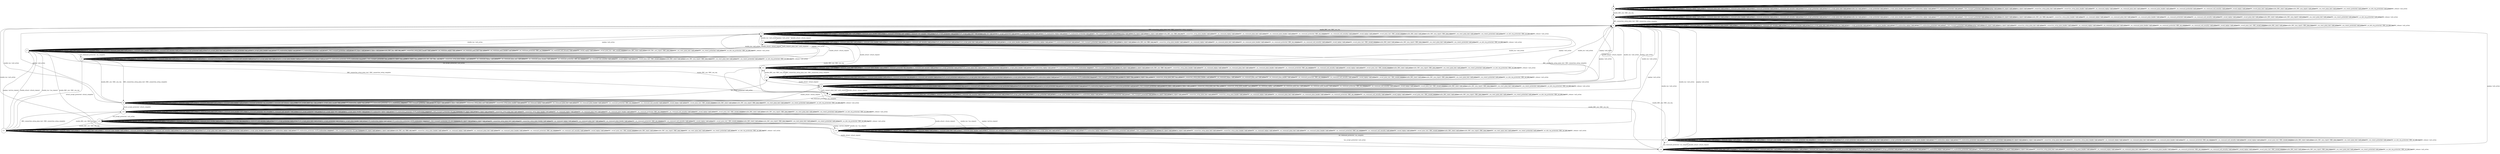 digraph g {
__start0 [label="" shape="none"];

	s0 [shape="circle" label="s0"];
	s1 [shape="circle" label="s1"];
	s2 [shape="circle" label="s2"];
	s3 [shape="circle" label="s3"];
	s4 [shape="circle" label="s4"];
	s5 [shape="circle" label="s5"];
	s6 [shape="circle" label="s6"];
	s7 [shape="circle" label="s7"];
	s8 [shape="circle" label="s8"];
	s9 [shape="circle" label="s9"];
	s10 [shape="circle" label="s10"];
	s11 [shape="circle" label="s11"];
	s12 [shape="circle" label="s12"];
	s13 [shape="circle" label="s13"];
	s14 [shape="circle" label="s14"];
	s15 [shape="circle" label="s15"];
	s16 [shape="circle" label="s16"];
	s17 [shape="circle" label="s17"];
	s0 -> s0 [label="enable_attach / null_action"];
	s0 -> s0 [label="identity_request_plain_text / null_action"];
	s0 -> s0 [label="auth_request_plain_text / null_action"];
	s0 -> s0 [label="sm_command_replay / null_action"];
	s0 -> s0 [label="sm_command_plain_text / null_action"];
	s0 -> s0 [label="sm_command_plain_header / null_action"];
	s0 -> s0 [label="sm_command_protected / null_action"];
	s0 -> s0 [label="sm_command_null_security / null_action"];
	s0 -> s0 [label="attach_accept_protected / null_action"];
	s0 -> s0 [label="attach_accept_plain_text / null_action"];
	s0 -> s0 [label="enable_tau / null_action"];
	s0 -> s0 [label="tau_accept_protected / null_action"];
	s0 -> s0 [label="tau_accept_plain_header / null_action"];
	s0 -> s0 [label="GUTI_reallocation_replay / null_action"];
	s0 -> s0 [label="GUTI_reallocation_protected / null_action"];
	s0 -> s0 [label="DL_NAS_transport_protected / null_action"];
	s0 -> s0 [label="paging / null_action"];
	s0 -> s0 [label="auth_reject / null_action"];
	s0 -> s0 [label="tau_reject / null_action"];
	s0 -> s1 [label="enable_RRC_con / RRC_con_req"];
	s0 -> s0 [label="RRC_connection_setup_plain_text / null_action"];
	s0 -> s0 [label="RRC_connection_setup_plain_header / null_action"];
	s0 -> s0 [label="RRC_sm_command_replay / null_action"];
	s0 -> s0 [label="RRC_sm_command_plain_text / null_action"];
	s0 -> s0 [label="RRC_sm_command_plain_header / null_action"];
	s0 -> s0 [label="RRC_sm_command_protected / null_action"];
	s0 -> s0 [label="RRC_sm_command_null_security / null_action"];
	s0 -> s0 [label="RRC_reconf_replay / null_action"];
	s0 -> s0 [label="RRC_reconf_plain_text / null_action"];
	s0 -> s0 [label="enable_RRC_reest / null_action"];
	s0 -> s0 [label="enable_RRC_mea_report / null_action"];
	s0 -> s0 [label="RRC_con_reest_plain_text / null_action"];
	s0 -> s0 [label="RRC_con_reeest_protected / null_action"];
	s0 -> s0 [label="RRC_ue_info_req_protected / null_action"];
	s0 -> s0 [label="RRC_release / null_action"];
	s1 -> s1 [label="enable_attach / null_action"];
	s1 -> s1 [label="identity_request_plain_text / null_action"];
	s1 -> s1 [label="auth_request_plain_text / null_action"];
	s1 -> s1 [label="sm_command_replay / null_action"];
	s1 -> s1 [label="sm_command_plain_text / null_action"];
	s1 -> s1 [label="sm_command_plain_header / null_action"];
	s1 -> s1 [label="sm_command_protected / null_action"];
	s1 -> s1 [label="sm_command_null_security / null_action"];
	s1 -> s1 [label="attach_accept_protected / null_action"];
	s1 -> s1 [label="attach_accept_plain_text / null_action"];
	s1 -> s1 [label="enable_tau / null_action"];
	s1 -> s1 [label="tau_accept_protected / null_action"];
	s1 -> s1 [label="tau_accept_plain_header / null_action"];
	s1 -> s1 [label="GUTI_reallocation_replay / null_action"];
	s1 -> s1 [label="GUTI_reallocation_protected / null_action"];
	s1 -> s1 [label="DL_NAS_transport_protected / null_action"];
	s1 -> s1 [label="paging / null_action"];
	s1 -> s1 [label="auth_reject / null_action"];
	s1 -> s1 [label="tau_reject / null_action"];
	s1 -> s1 [label="enable_RRC_con / RRC_con_req"];
	s1 -> s2 [label="RRC_connection_setup_plain_text / RRC_connection_setup_complete"];
	s1 -> s1 [label="RRC_connection_setup_plain_header / null_action"];
	s1 -> s1 [label="RRC_sm_command_replay / null_action"];
	s1 -> s1 [label="RRC_sm_command_plain_text / null_action"];
	s1 -> s1 [label="RRC_sm_command_plain_header / null_action"];
	s1 -> s1 [label="RRC_sm_command_protected / null_action"];
	s1 -> s1 [label="RRC_sm_command_null_security / null_action"];
	s1 -> s1 [label="RRC_reconf_replay / null_action"];
	s1 -> s1 [label="RRC_reconf_plain_text / null_action"];
	s1 -> s1 [label="enable_RRC_reest / null_action"];
	s1 -> s1 [label="enable_RRC_mea_report / null_action"];
	s1 -> s1 [label="RRC_con_reest_plain_text / null_action"];
	s1 -> s1 [label="RRC_con_reeest_protected / null_action"];
	s1 -> s1 [label="RRC_ue_info_req_protected / null_action"];
	s1 -> s1 [label="RRC_release / null_action"];
	s2 -> s4 [label="enable_attach / attach_request"];
	s2 -> s2 [label="identity_request_plain_text / null_action"];
	s2 -> s2 [label="auth_request_plain_text / null_action"];
	s2 -> s2 [label="sm_command_replay / null_action"];
	s2 -> s2 [label="sm_command_plain_text / null_action"];
	s2 -> s2 [label="sm_command_plain_header / null_action"];
	s2 -> s2 [label="sm_command_protected / null_action"];
	s2 -> s2 [label="sm_command_null_security / null_action"];
	s2 -> s2 [label="attach_accept_protected / null_action"];
	s2 -> s2 [label="attach_accept_plain_text / null_action"];
	s2 -> s2 [label="enable_tau / null_action"];
	s2 -> s2 [label="tau_accept_protected / null_action"];
	s2 -> s2 [label="tau_accept_plain_header / null_action"];
	s2 -> s2 [label="GUTI_reallocation_replay / null_action"];
	s2 -> s2 [label="GUTI_reallocation_protected / null_action"];
	s2 -> s2 [label="DL_NAS_transport_protected / null_action"];
	s2 -> s2 [label="paging / null_action"];
	s2 -> s2 [label="auth_reject / null_action"];
	s2 -> s2 [label="tau_reject / null_action"];
	s2 -> s3 [label="enable_RRC_con / RRC_con_req"];
	s2 -> s2 [label="RRC_connection_setup_plain_text / null_action"];
	s2 -> s2 [label="RRC_connection_setup_plain_header / null_action"];
	s2 -> s2 [label="RRC_sm_command_replay / null_action"];
	s2 -> s2 [label="RRC_sm_command_plain_text / null_action"];
	s2 -> s2 [label="RRC_sm_command_plain_header / null_action"];
	s2 -> s2 [label="RRC_sm_command_protected / RRC_sm_complete"];
	s2 -> s2 [label="RRC_sm_command_null_security / null_action"];
	s2 -> s2 [label="RRC_reconf_replay / null_action"];
	s2 -> s2 [label="RRC_reconf_plain_text / RRC_reconf_complete"];
	s2 -> s2 [label="enable_RRC_reest / null_action"];
	s2 -> s2 [label="enable_RRC_mea_report / RRC_mea_report"];
	s2 -> s2 [label="RRC_con_reest_plain_text / null_action"];
	s2 -> s2 [label="RRC_con_reeest_protected / null_action"];
	s2 -> s2 [label="RRC_ue_info_req_protected / RRC_ue_info_req"];
	s2 -> s2 [label="RRC_release / null_action"];
	s3 -> s5 [label="enable_attach / attach_request"];
	s3 -> s3 [label="identity_request_plain_text / null_action"];
	s3 -> s3 [label="auth_request_plain_text / null_action"];
	s3 -> s3 [label="sm_command_replay / null_action"];
	s3 -> s3 [label="sm_command_plain_text / null_action"];
	s3 -> s3 [label="sm_command_plain_header / null_action"];
	s3 -> s3 [label="sm_command_protected / null_action"];
	s3 -> s3 [label="sm_command_null_security / null_action"];
	s3 -> s3 [label="attach_accept_protected / null_action"];
	s3 -> s3 [label="attach_accept_plain_text / null_action"];
	s3 -> s3 [label="enable_tau / null_action"];
	s3 -> s3 [label="tau_accept_protected / null_action"];
	s3 -> s3 [label="tau_accept_plain_header / null_action"];
	s3 -> s3 [label="GUTI_reallocation_replay / null_action"];
	s3 -> s3 [label="GUTI_reallocation_protected / null_action"];
	s3 -> s3 [label="DL_NAS_transport_protected / null_action"];
	s3 -> s3 [label="paging / null_action"];
	s3 -> s3 [label="auth_reject / null_action"];
	s3 -> s3 [label="tau_reject / null_action"];
	s3 -> s3 [label="enable_RRC_con / RRC_con_req"];
	s3 -> s2 [label="RRC_connection_setup_plain_text / RRC_connection_setup_complete"];
	s3 -> s3 [label="RRC_connection_setup_plain_header / null_action"];
	s3 -> s3 [label="RRC_sm_command_replay / null_action"];
	s3 -> s3 [label="RRC_sm_command_plain_text / null_action"];
	s3 -> s3 [label="RRC_sm_command_plain_header / null_action"];
	s3 -> s3 [label="RRC_sm_command_protected / RRC_sm_complete"];
	s3 -> s3 [label="RRC_sm_command_null_security / null_action"];
	s3 -> s3 [label="RRC_reconf_replay / null_action"];
	s3 -> s3 [label="RRC_reconf_plain_text / RRC_reconf_complete"];
	s3 -> s3 [label="enable_RRC_reest / null_action"];
	s3 -> s3 [label="enable_RRC_mea_report / RRC_mea_report"];
	s3 -> s3 [label="RRC_con_reest_plain_text / null_action"];
	s3 -> s3 [label="RRC_con_reeest_protected / null_action"];
	s3 -> s3 [label="RRC_ue_info_req_protected / RRC_ue_info_req"];
	s3 -> s3 [label="RRC_release / null_action"];
	s4 -> s4 [label="enable_attach / attach_request"];
	s4 -> s4 [label="identity_request_plain_text / identity_response"];
	s4 -> s6 [label="auth_request_plain_text / auth_response"];
	s4 -> s4 [label="sm_command_replay / null_action"];
	s4 -> s4 [label="sm_command_plain_text / null_action"];
	s4 -> s4 [label="sm_command_plain_header / null_action"];
	s4 -> s4 [label="sm_command_protected / sm_reject"];
	s4 -> s4 [label="sm_command_null_security / null_action"];
	s4 -> s4 [label="attach_accept_protected / null_action"];
	s4 -> s4 [label="attach_accept_plain_text / null_action"];
	s4 -> s2 [label="enable_tau / null_action"];
	s4 -> s4 [label="tau_accept_protected / null_action"];
	s4 -> s4 [label="tau_accept_plain_header / null_action"];
	s4 -> s4 [label="GUTI_reallocation_replay / null_action"];
	s4 -> s4 [label="GUTI_reallocation_protected / null_action"];
	s4 -> s4 [label="DL_NAS_transport_protected / null_action"];
	s4 -> s2 [label="paging / null_action"];
	s4 -> s4 [label="auth_reject / null_action"];
	s4 -> s4 [label="tau_reject / null_action"];
	s4 -> s5 [label="enable_RRC_con / RRC_con_req"];
	s4 -> s4 [label="RRC_connection_setup_plain_text / null_action"];
	s4 -> s4 [label="RRC_connection_setup_plain_header / null_action"];
	s4 -> s4 [label="RRC_sm_command_replay / null_action"];
	s4 -> s4 [label="RRC_sm_command_plain_text / null_action"];
	s4 -> s4 [label="RRC_sm_command_plain_header / null_action"];
	s4 -> s4 [label="RRC_sm_command_protected / RRC_sm_complete"];
	s4 -> s4 [label="RRC_sm_command_null_security / null_action"];
	s4 -> s4 [label="RRC_reconf_replay / null_action"];
	s4 -> s4 [label="RRC_reconf_plain_text / RRC_reconf_complete"];
	s4 -> s4 [label="enable_RRC_reest / null_action"];
	s4 -> s4 [label="enable_RRC_mea_report / RRC_mea_report"];
	s4 -> s4 [label="RRC_con_reest_plain_text / null_action"];
	s4 -> s4 [label="RRC_con_reeest_protected / null_action"];
	s4 -> s4 [label="RRC_ue_info_req_protected / RRC_ue_info_req"];
	s4 -> s4 [label="RRC_release / null_action"];
	s5 -> s5 [label="enable_attach / attach_request"];
	s5 -> s5 [label="identity_request_plain_text / identity_response"];
	s5 -> s7 [label="auth_request_plain_text / auth_response"];
	s5 -> s5 [label="sm_command_replay / null_action"];
	s5 -> s5 [label="sm_command_plain_text / null_action"];
	s5 -> s5 [label="sm_command_plain_header / null_action"];
	s5 -> s5 [label="sm_command_protected / sm_reject"];
	s5 -> s5 [label="sm_command_null_security / null_action"];
	s5 -> s5 [label="attach_accept_protected / null_action"];
	s5 -> s5 [label="attach_accept_plain_text / null_action"];
	s5 -> s3 [label="enable_tau / null_action"];
	s5 -> s5 [label="tau_accept_protected / null_action"];
	s5 -> s5 [label="tau_accept_plain_header / null_action"];
	s5 -> s5 [label="GUTI_reallocation_replay / null_action"];
	s5 -> s5 [label="GUTI_reallocation_protected / null_action"];
	s5 -> s5 [label="DL_NAS_transport_protected / null_action"];
	s5 -> s3 [label="paging / null_action"];
	s5 -> s5 [label="auth_reject / null_action"];
	s5 -> s5 [label="tau_reject / null_action"];
	s5 -> s5 [label="enable_RRC_con / RRC_con_req"];
	s5 -> s4 [label="RRC_connection_setup_plain_text / RRC_connection_setup_complete"];
	s5 -> s5 [label="RRC_connection_setup_plain_header / null_action"];
	s5 -> s5 [label="RRC_sm_command_replay / null_action"];
	s5 -> s5 [label="RRC_sm_command_plain_text / null_action"];
	s5 -> s5 [label="RRC_sm_command_plain_header / null_action"];
	s5 -> s5 [label="RRC_sm_command_protected / RRC_sm_complete"];
	s5 -> s5 [label="RRC_sm_command_null_security / null_action"];
	s5 -> s5 [label="RRC_reconf_replay / null_action"];
	s5 -> s5 [label="RRC_reconf_plain_text / RRC_reconf_complete"];
	s5 -> s5 [label="enable_RRC_reest / null_action"];
	s5 -> s5 [label="enable_RRC_mea_report / RRC_mea_report"];
	s5 -> s5 [label="RRC_con_reest_plain_text / null_action"];
	s5 -> s5 [label="RRC_con_reeest_protected / null_action"];
	s5 -> s5 [label="RRC_ue_info_req_protected / RRC_ue_info_req"];
	s5 -> s5 [label="RRC_release / null_action"];
	s6 -> s4 [label="enable_attach / attach_request"];
	s6 -> s6 [label="identity_request_plain_text / identity_response"];
	s6 -> s6 [label="auth_request_plain_text / auth_response"];
	s6 -> s6 [label="sm_command_replay / null_action"];
	s6 -> s6 [label="sm_command_plain_text / null_action"];
	s6 -> s6 [label="sm_command_plain_header / null_action"];
	s6 -> s8 [label="sm_command_protected / sm_complete"];
	s6 -> s6 [label="sm_command_null_security / null_action"];
	s6 -> s6 [label="attach_accept_protected / null_action"];
	s6 -> s6 [label="attach_accept_plain_text / null_action"];
	s6 -> s2 [label="enable_tau / null_action"];
	s6 -> s6 [label="tau_accept_protected / null_action"];
	s6 -> s6 [label="tau_accept_plain_header / null_action"];
	s6 -> s6 [label="GUTI_reallocation_replay / null_action"];
	s6 -> s6 [label="GUTI_reallocation_protected / null_action"];
	s6 -> s6 [label="DL_NAS_transport_protected / null_action"];
	s6 -> s2 [label="paging / null_action"];
	s6 -> s6 [label="auth_reject / null_action"];
	s6 -> s6 [label="tau_reject / null_action"];
	s6 -> s7 [label="enable_RRC_con / RRC_con_req"];
	s6 -> s6 [label="RRC_connection_setup_plain_text / null_action"];
	s6 -> s6 [label="RRC_connection_setup_plain_header / null_action"];
	s6 -> s6 [label="RRC_sm_command_replay / null_action"];
	s6 -> s6 [label="RRC_sm_command_plain_text / null_action"];
	s6 -> s6 [label="RRC_sm_command_plain_header / null_action"];
	s6 -> s6 [label="RRC_sm_command_protected / RRC_sm_complete"];
	s6 -> s6 [label="RRC_sm_command_null_security / null_action"];
	s6 -> s6 [label="RRC_reconf_replay / null_action"];
	s6 -> s6 [label="RRC_reconf_plain_text / RRC_reconf_complete"];
	s6 -> s6 [label="enable_RRC_reest / null_action"];
	s6 -> s6 [label="enable_RRC_mea_report / RRC_mea_report"];
	s6 -> s6 [label="RRC_con_reest_plain_text / null_action"];
	s6 -> s6 [label="RRC_con_reeest_protected / null_action"];
	s6 -> s6 [label="RRC_ue_info_req_protected / RRC_ue_info_req"];
	s6 -> s6 [label="RRC_release / null_action"];
	s7 -> s5 [label="enable_attach / attach_request"];
	s7 -> s7 [label="identity_request_plain_text / identity_response"];
	s7 -> s7 [label="auth_request_plain_text / auth_response"];
	s7 -> s7 [label="sm_command_replay / null_action"];
	s7 -> s7 [label="sm_command_plain_text / null_action"];
	s7 -> s7 [label="sm_command_plain_header / null_action"];
	s7 -> s9 [label="sm_command_protected / sm_complete"];
	s7 -> s7 [label="sm_command_null_security / null_action"];
	s7 -> s7 [label="attach_accept_protected / null_action"];
	s7 -> s7 [label="attach_accept_plain_text / null_action"];
	s7 -> s3 [label="enable_tau / null_action"];
	s7 -> s7 [label="tau_accept_protected / null_action"];
	s7 -> s7 [label="tau_accept_plain_header / null_action"];
	s7 -> s7 [label="GUTI_reallocation_replay / null_action"];
	s7 -> s7 [label="GUTI_reallocation_protected / null_action"];
	s7 -> s7 [label="DL_NAS_transport_protected / null_action"];
	s7 -> s3 [label="paging / null_action"];
	s7 -> s7 [label="auth_reject / null_action"];
	s7 -> s7 [label="tau_reject / null_action"];
	s7 -> s7 [label="enable_RRC_con / RRC_con_req"];
	s7 -> s6 [label="RRC_connection_setup_plain_text / RRC_connection_setup_complete"];
	s7 -> s7 [label="RRC_connection_setup_plain_header / null_action"];
	s7 -> s7 [label="RRC_sm_command_replay / null_action"];
	s7 -> s7 [label="RRC_sm_command_plain_text / null_action"];
	s7 -> s7 [label="RRC_sm_command_plain_header / null_action"];
	s7 -> s7 [label="RRC_sm_command_protected / RRC_sm_complete"];
	s7 -> s7 [label="RRC_sm_command_null_security / null_action"];
	s7 -> s7 [label="RRC_reconf_replay / null_action"];
	s7 -> s7 [label="RRC_reconf_plain_text / RRC_reconf_complete"];
	s7 -> s7 [label="enable_RRC_reest / null_action"];
	s7 -> s7 [label="enable_RRC_mea_report / RRC_mea_report"];
	s7 -> s7 [label="RRC_con_reest_plain_text / null_action"];
	s7 -> s7 [label="RRC_con_reeest_protected / null_action"];
	s7 -> s7 [label="RRC_ue_info_req_protected / RRC_ue_info_req"];
	s7 -> s7 [label="RRC_release / null_action"];
	s8 -> s4 [label="enable_attach / attach_request"];
	s8 -> s8 [label="identity_request_plain_text / null_action"];
	s8 -> s8 [label="auth_request_plain_text / null_action"];
	s8 -> s8 [label="sm_command_replay / null_action"];
	s8 -> s8 [label="sm_command_plain_text / null_action"];
	s8 -> s8 [label="sm_command_plain_header / null_action"];
	s8 -> s8 [label="sm_command_protected / sm_complete"];
	s8 -> s8 [label="sm_command_null_security / null_action"];
	s8 -> s10 [label="attach_accept_protected / attach_complete"];
	s8 -> s8 [label="attach_accept_plain_text / null_action"];
	s8 -> s2 [label="enable_tau / null_action"];
	s8 -> s12 [label="tau_accept_protected / null_action"];
	s8 -> s8 [label="tau_accept_plain_header / null_action"];
	s8 -> s8 [label="GUTI_reallocation_replay / null_action"];
	s8 -> s8 [label="GUTI_reallocation_protected / GUTI_reallocation_complete"];
	s8 -> s8 [label="DL_NAS_transport_protected / null_action"];
	s8 -> s2 [label="paging / null_action"];
	s8 -> s8 [label="auth_reject / null_action"];
	s8 -> s8 [label="tau_reject / null_action"];
	s8 -> s9 [label="enable_RRC_con / RRC_con_req"];
	s8 -> s8 [label="RRC_connection_setup_plain_text / null_action"];
	s8 -> s8 [label="RRC_connection_setup_plain_header / null_action"];
	s8 -> s8 [label="RRC_sm_command_replay / null_action"];
	s8 -> s8 [label="RRC_sm_command_plain_text / null_action"];
	s8 -> s8 [label="RRC_sm_command_plain_header / null_action"];
	s8 -> s8 [label="RRC_sm_command_protected / RRC_sm_complete"];
	s8 -> s8 [label="RRC_sm_command_null_security / null_action"];
	s8 -> s8 [label="RRC_reconf_replay / null_action"];
	s8 -> s8 [label="RRC_reconf_plain_text / RRC_reconf_complete"];
	s8 -> s8 [label="enable_RRC_reest / null_action"];
	s8 -> s8 [label="enable_RRC_mea_report / RRC_mea_report"];
	s8 -> s8 [label="RRC_con_reest_plain_text / null_action"];
	s8 -> s8 [label="RRC_con_reeest_protected / null_action"];
	s8 -> s8 [label="RRC_ue_info_req_protected / RRC_ue_info_req"];
	s8 -> s8 [label="RRC_release / null_action"];
	s9 -> s5 [label="enable_attach / attach_request"];
	s9 -> s9 [label="identity_request_plain_text / null_action"];
	s9 -> s9 [label="auth_request_plain_text / null_action"];
	s9 -> s9 [label="sm_command_replay / null_action"];
	s9 -> s9 [label="sm_command_plain_text / null_action"];
	s9 -> s9 [label="sm_command_plain_header / null_action"];
	s9 -> s9 [label="sm_command_protected / sm_complete"];
	s9 -> s9 [label="sm_command_null_security / null_action"];
	s9 -> s11 [label="attach_accept_protected / attach_complete"];
	s9 -> s9 [label="attach_accept_plain_text / null_action"];
	s9 -> s3 [label="enable_tau / null_action"];
	s9 -> s13 [label="tau_accept_protected / null_action"];
	s9 -> s9 [label="tau_accept_plain_header / null_action"];
	s9 -> s9 [label="GUTI_reallocation_replay / null_action"];
	s9 -> s9 [label="GUTI_reallocation_protected / GUTI_reallocation_complete"];
	s9 -> s9 [label="DL_NAS_transport_protected / null_action"];
	s9 -> s3 [label="paging / null_action"];
	s9 -> s9 [label="auth_reject / null_action"];
	s9 -> s9 [label="tau_reject / null_action"];
	s9 -> s9 [label="enable_RRC_con / RRC_con_req"];
	s9 -> s8 [label="RRC_connection_setup_plain_text / RRC_connection_setup_complete"];
	s9 -> s9 [label="RRC_connection_setup_plain_header / null_action"];
	s9 -> s9 [label="RRC_sm_command_replay / null_action"];
	s9 -> s9 [label="RRC_sm_command_plain_text / null_action"];
	s9 -> s9 [label="RRC_sm_command_plain_header / null_action"];
	s9 -> s9 [label="RRC_sm_command_protected / RRC_sm_complete"];
	s9 -> s9 [label="RRC_sm_command_null_security / null_action"];
	s9 -> s9 [label="RRC_reconf_replay / null_action"];
	s9 -> s9 [label="RRC_reconf_plain_text / RRC_reconf_complete"];
	s9 -> s9 [label="enable_RRC_reest / null_action"];
	s9 -> s9 [label="enable_RRC_mea_report / RRC_mea_report"];
	s9 -> s9 [label="RRC_con_reest_plain_text / null_action"];
	s9 -> s9 [label="RRC_con_reeest_protected / null_action"];
	s9 -> s9 [label="RRC_ue_info_req_protected / RRC_ue_info_req"];
	s9 -> s9 [label="RRC_release / null_action"];
	s10 -> s14 [label="enable_attach / attach_request"];
	s10 -> s10 [label="identity_request_plain_text / null_action"];
	s10 -> s10 [label="auth_request_plain_text / null_action"];
	s10 -> s10 [label="sm_command_replay / null_action"];
	s10 -> s10 [label="sm_command_plain_text / null_action"];
	s10 -> s10 [label="sm_command_plain_header / null_action"];
	s10 -> s10 [label="sm_command_protected / sm_complete"];
	s10 -> s10 [label="sm_command_null_security / null_action"];
	s10 -> s10 [label="attach_accept_protected / null_action"];
	s10 -> s10 [label="attach_accept_plain_text / null_action"];
	s10 -> s14 [label="enable_tau / tau_request"];
	s10 -> s15 [label="tau_accept_protected / null_action"];
	s10 -> s10 [label="tau_accept_plain_header / null_action"];
	s10 -> s10 [label="GUTI_reallocation_replay / null_action"];
	s10 -> s10 [label="GUTI_reallocation_protected / GUTI_reallocation_complete"];
	s10 -> s10 [label="DL_NAS_transport_protected / UL_nas_transport"];
	s10 -> s14 [label="paging / service_request"];
	s10 -> s10 [label="auth_reject / null_action"];
	s10 -> s10 [label="tau_reject / null_action"];
	s10 -> s11 [label="enable_RRC_con / RRC_con_req"];
	s10 -> s10 [label="RRC_connection_setup_plain_text / null_action"];
	s10 -> s10 [label="RRC_connection_setup_plain_header / null_action"];
	s10 -> s10 [label="RRC_sm_command_replay / null_action"];
	s10 -> s10 [label="RRC_sm_command_plain_text / null_action"];
	s10 -> s10 [label="RRC_sm_command_plain_header / null_action"];
	s10 -> s10 [label="RRC_sm_command_protected / RRC_sm_complete"];
	s10 -> s10 [label="RRC_sm_command_null_security / null_action"];
	s10 -> s10 [label="RRC_reconf_replay / null_action"];
	s10 -> s10 [label="RRC_reconf_plain_text / RRC_reconf_complete"];
	s10 -> s10 [label="enable_RRC_reest / null_action"];
	s10 -> s10 [label="enable_RRC_mea_report / RRC_mea_report"];
	s10 -> s10 [label="RRC_con_reest_plain_text / null_action"];
	s10 -> s10 [label="RRC_con_reeest_protected / null_action"];
	s10 -> s10 [label="RRC_ue_info_req_protected / RRC_ue_info_req"];
	s10 -> s10 [label="RRC_release / null_action"];
	s11 -> s7 [label="enable_attach / attach_request"];
	s11 -> s11 [label="identity_request_plain_text / null_action"];
	s11 -> s11 [label="auth_request_plain_text / null_action"];
	s11 -> s11 [label="sm_command_replay / null_action"];
	s11 -> s11 [label="sm_command_plain_text / null_action"];
	s11 -> s11 [label="sm_command_plain_header / null_action"];
	s11 -> s11 [label="sm_command_protected / sm_complete"];
	s11 -> s11 [label="sm_command_null_security / null_action"];
	s11 -> s11 [label="attach_accept_protected / null_action"];
	s11 -> s11 [label="attach_accept_plain_text / null_action"];
	s11 -> s7 [label="enable_tau / tau_request"];
	s11 -> s11 [label="tau_accept_protected / null_action"];
	s11 -> s11 [label="tau_accept_plain_header / null_action"];
	s11 -> s11 [label="GUTI_reallocation_replay / null_action"];
	s11 -> s11 [label="GUTI_reallocation_protected / GUTI_reallocation_complete"];
	s11 -> s11 [label="DL_NAS_transport_protected / UL_nas_transport"];
	s11 -> s7 [label="paging / service_request"];
	s11 -> s11 [label="auth_reject / null_action"];
	s11 -> s11 [label="tau_reject / null_action"];
	s11 -> s11 [label="enable_RRC_con / RRC_con_req"];
	s11 -> s10 [label="RRC_connection_setup_plain_text / RRC_connection_setup_complete"];
	s11 -> s11 [label="RRC_connection_setup_plain_header / null_action"];
	s11 -> s11 [label="RRC_sm_command_replay / null_action"];
	s11 -> s11 [label="RRC_sm_command_plain_text / null_action"];
	s11 -> s11 [label="RRC_sm_command_plain_header / null_action"];
	s11 -> s11 [label="RRC_sm_command_protected / RRC_sm_complete"];
	s11 -> s11 [label="RRC_sm_command_null_security / null_action"];
	s11 -> s11 [label="RRC_reconf_replay / null_action"];
	s11 -> s11 [label="RRC_reconf_plain_text / RRC_reconf_complete"];
	s11 -> s11 [label="enable_RRC_reest / null_action"];
	s11 -> s11 [label="enable_RRC_mea_report / RRC_mea_report"];
	s11 -> s11 [label="RRC_con_reest_plain_text / null_action"];
	s11 -> s11 [label="RRC_con_reeest_protected / null_action"];
	s11 -> s11 [label="RRC_ue_info_req_protected / RRC_ue_info_req"];
	s11 -> s11 [label="RRC_release / null_action"];
	s12 -> s4 [label="enable_attach / attach_request"];
	s12 -> s12 [label="identity_request_plain_text / null_action"];
	s12 -> s12 [label="auth_request_plain_text / null_action"];
	s12 -> s12 [label="sm_command_replay / null_action"];
	s12 -> s12 [label="sm_command_plain_text / null_action"];
	s12 -> s12 [label="sm_command_plain_header / null_action"];
	s12 -> s12 [label="sm_command_protected / sm_complete"];
	s12 -> s12 [label="sm_command_null_security / null_action"];
	s12 -> s12 [label="attach_accept_protected / null_action"];
	s12 -> s12 [label="attach_accept_plain_text / null_action"];
	s12 -> s2 [label="enable_tau / null_action"];
	s12 -> s12 [label="tau_accept_protected / null_action"];
	s12 -> s12 [label="tau_accept_plain_header / null_action"];
	s12 -> s12 [label="GUTI_reallocation_replay / null_action"];
	s12 -> s12 [label="GUTI_reallocation_protected / GUTI_reallocation_complete"];
	s12 -> s12 [label="DL_NAS_transport_protected / null_action"];
	s12 -> s2 [label="paging / null_action"];
	s12 -> s12 [label="auth_reject / null_action"];
	s12 -> s12 [label="tau_reject / null_action"];
	s12 -> s13 [label="enable_RRC_con / RRC_con_req"];
	s12 -> s12 [label="RRC_connection_setup_plain_text / null_action"];
	s12 -> s12 [label="RRC_connection_setup_plain_header / null_action"];
	s12 -> s12 [label="RRC_sm_command_replay / null_action"];
	s12 -> s12 [label="RRC_sm_command_plain_text / null_action"];
	s12 -> s12 [label="RRC_sm_command_plain_header / null_action"];
	s12 -> s12 [label="RRC_sm_command_protected / RRC_sm_complete"];
	s12 -> s12 [label="RRC_sm_command_null_security / null_action"];
	s12 -> s12 [label="RRC_reconf_replay / null_action"];
	s12 -> s12 [label="RRC_reconf_plain_text / RRC_reconf_complete"];
	s12 -> s12 [label="enable_RRC_reest / null_action"];
	s12 -> s12 [label="enable_RRC_mea_report / RRC_mea_report"];
	s12 -> s12 [label="RRC_con_reest_plain_text / null_action"];
	s12 -> s12 [label="RRC_con_reeest_protected / null_action"];
	s12 -> s12 [label="RRC_ue_info_req_protected / RRC_ue_info_req"];
	s12 -> s12 [label="RRC_release / null_action"];
	s13 -> s5 [label="enable_attach / attach_request"];
	s13 -> s13 [label="identity_request_plain_text / null_action"];
	s13 -> s13 [label="auth_request_plain_text / null_action"];
	s13 -> s13 [label="sm_command_replay / null_action"];
	s13 -> s13 [label="sm_command_plain_text / null_action"];
	s13 -> s13 [label="sm_command_plain_header / null_action"];
	s13 -> s13 [label="sm_command_protected / sm_complete"];
	s13 -> s13 [label="sm_command_null_security / null_action"];
	s13 -> s13 [label="attach_accept_protected / null_action"];
	s13 -> s13 [label="attach_accept_plain_text / null_action"];
	s13 -> s3 [label="enable_tau / null_action"];
	s13 -> s13 [label="tau_accept_protected / null_action"];
	s13 -> s13 [label="tau_accept_plain_header / null_action"];
	s13 -> s13 [label="GUTI_reallocation_replay / null_action"];
	s13 -> s13 [label="GUTI_reallocation_protected / GUTI_reallocation_complete"];
	s13 -> s13 [label="DL_NAS_transport_protected / null_action"];
	s13 -> s3 [label="paging / null_action"];
	s13 -> s13 [label="auth_reject / null_action"];
	s13 -> s13 [label="tau_reject / null_action"];
	s13 -> s13 [label="enable_RRC_con / RRC_con_req"];
	s13 -> s12 [label="RRC_connection_setup_plain_text / RRC_connection_setup_complete"];
	s13 -> s13 [label="RRC_connection_setup_plain_header / null_action"];
	s13 -> s13 [label="RRC_sm_command_replay / null_action"];
	s13 -> s13 [label="RRC_sm_command_plain_text / null_action"];
	s13 -> s13 [label="RRC_sm_command_plain_header / null_action"];
	s13 -> s13 [label="RRC_sm_command_protected / RRC_sm_complete"];
	s13 -> s13 [label="RRC_sm_command_null_security / null_action"];
	s13 -> s13 [label="RRC_reconf_replay / null_action"];
	s13 -> s13 [label="RRC_reconf_plain_text / RRC_reconf_complete"];
	s13 -> s13 [label="enable_RRC_reest / null_action"];
	s13 -> s13 [label="enable_RRC_mea_report / RRC_mea_report"];
	s13 -> s13 [label="RRC_con_reest_plain_text / null_action"];
	s13 -> s13 [label="RRC_con_reeest_protected / null_action"];
	s13 -> s13 [label="RRC_ue_info_req_protected / RRC_ue_info_req"];
	s13 -> s13 [label="RRC_release / null_action"];
	s14 -> s14 [label="enable_attach / attach_request"];
	s14 -> s14 [label="identity_request_plain_text / identity_response"];
	s14 -> s14 [label="auth_request_plain_text / auth_response"];
	s14 -> s14 [label="sm_command_replay / null_action"];
	s14 -> s14 [label="sm_command_plain_text / null_action"];
	s14 -> s14 [label="sm_command_plain_header / null_action"];
	s14 -> s17 [label="sm_command_protected / sm_complete"];
	s14 -> s14 [label="sm_command_null_security / null_action"];
	s14 -> s14 [label="attach_accept_protected / null_action"];
	s14 -> s14 [label="attach_accept_plain_text / null_action"];
	s14 -> s2 [label="enable_tau / null_action"];
	s14 -> s16 [label="tau_accept_protected / null_action"];
	s14 -> s14 [label="tau_accept_plain_header / null_action"];
	s14 -> s14 [label="GUTI_reallocation_replay / null_action"];
	s14 -> s14 [label="GUTI_reallocation_protected / null_action"];
	s14 -> s14 [label="DL_NAS_transport_protected / null_action"];
	s14 -> s2 [label="paging / null_action"];
	s14 -> s14 [label="auth_reject / null_action"];
	s14 -> s14 [label="tau_reject / null_action"];
	s14 -> s7 [label="enable_RRC_con / RRC_con_req"];
	s14 -> s14 [label="RRC_connection_setup_plain_text / null_action"];
	s14 -> s14 [label="RRC_connection_setup_plain_header / null_action"];
	s14 -> s14 [label="RRC_sm_command_replay / null_action"];
	s14 -> s14 [label="RRC_sm_command_plain_text / null_action"];
	s14 -> s14 [label="RRC_sm_command_plain_header / null_action"];
	s14 -> s14 [label="RRC_sm_command_protected / RRC_sm_complete"];
	s14 -> s14 [label="RRC_sm_command_null_security / null_action"];
	s14 -> s14 [label="RRC_reconf_replay / null_action"];
	s14 -> s14 [label="RRC_reconf_plain_text / RRC_reconf_complete"];
	s14 -> s14 [label="enable_RRC_reest / null_action"];
	s14 -> s14 [label="enable_RRC_mea_report / RRC_mea_report"];
	s14 -> s14 [label="RRC_con_reest_plain_text / null_action"];
	s14 -> s14 [label="RRC_con_reeest_protected / null_action"];
	s14 -> s14 [label="RRC_ue_info_req_protected / RRC_ue_info_req"];
	s14 -> s14 [label="RRC_release / null_action"];
	s15 -> s16 [label="enable_attach / attach_request"];
	s15 -> s15 [label="identity_request_plain_text / null_action"];
	s15 -> s15 [label="auth_request_plain_text / null_action"];
	s15 -> s15 [label="sm_command_replay / null_action"];
	s15 -> s15 [label="sm_command_plain_text / null_action"];
	s15 -> s15 [label="sm_command_plain_header / null_action"];
	s15 -> s15 [label="sm_command_protected / sm_complete"];
	s15 -> s15 [label="sm_command_null_security / null_action"];
	s15 -> s15 [label="attach_accept_protected / null_action"];
	s15 -> s15 [label="attach_accept_plain_text / null_action"];
	s15 -> s14 [label="enable_tau / tau_request"];
	s15 -> s15 [label="tau_accept_protected / null_action"];
	s15 -> s15 [label="tau_accept_plain_header / null_action"];
	s15 -> s15 [label="GUTI_reallocation_replay / null_action"];
	s15 -> s15 [label="GUTI_reallocation_protected / GUTI_reallocation_complete"];
	s15 -> s15 [label="DL_NAS_transport_protected / UL_nas_transport"];
	s15 -> s14 [label="paging / service_request"];
	s15 -> s15 [label="auth_reject / null_action"];
	s15 -> s15 [label="tau_reject / null_action"];
	s15 -> s11 [label="enable_RRC_con / RRC_con_req"];
	s15 -> s15 [label="RRC_connection_setup_plain_text / null_action"];
	s15 -> s15 [label="RRC_connection_setup_plain_header / null_action"];
	s15 -> s15 [label="RRC_sm_command_replay / null_action"];
	s15 -> s15 [label="RRC_sm_command_plain_text / null_action"];
	s15 -> s15 [label="RRC_sm_command_plain_header / null_action"];
	s15 -> s15 [label="RRC_sm_command_protected / RRC_sm_complete"];
	s15 -> s15 [label="RRC_sm_command_null_security / null_action"];
	s15 -> s15 [label="RRC_reconf_replay / null_action"];
	s15 -> s15 [label="RRC_reconf_plain_text / RRC_reconf_complete"];
	s15 -> s15 [label="enable_RRC_reest / null_action"];
	s15 -> s15 [label="enable_RRC_mea_report / RRC_mea_report"];
	s15 -> s15 [label="RRC_con_reest_plain_text / null_action"];
	s15 -> s15 [label="RRC_con_reeest_protected / null_action"];
	s15 -> s15 [label="RRC_ue_info_req_protected / RRC_ue_info_req"];
	s15 -> s15 [label="RRC_release / null_action"];
	s16 -> s16 [label="enable_attach / attach_request"];
	s16 -> s16 [label="identity_request_plain_text / null_action"];
	s16 -> s16 [label="auth_request_plain_text / auth_response"];
	s16 -> s16 [label="sm_command_replay / null_action"];
	s16 -> s16 [label="sm_command_plain_text / null_action"];
	s16 -> s16 [label="sm_command_plain_header / null_action"];
	s16 -> s17 [label="sm_command_protected / sm_complete"];
	s16 -> s16 [label="sm_command_null_security / null_action"];
	s16 -> s16 [label="attach_accept_protected / null_action"];
	s16 -> s16 [label="attach_accept_plain_text / null_action"];
	s16 -> s2 [label="enable_tau / null_action"];
	s16 -> s16 [label="tau_accept_protected / null_action"];
	s16 -> s16 [label="tau_accept_plain_header / null_action"];
	s16 -> s16 [label="GUTI_reallocation_replay / null_action"];
	s16 -> s16 [label="GUTI_reallocation_protected / null_action"];
	s16 -> s16 [label="DL_NAS_transport_protected / null_action"];
	s16 -> s2 [label="paging / null_action"];
	s16 -> s16 [label="auth_reject / null_action"];
	s16 -> s16 [label="tau_reject / null_action"];
	s16 -> s13 [label="enable_RRC_con / RRC_con_req"];
	s16 -> s16 [label="RRC_connection_setup_plain_text / null_action"];
	s16 -> s16 [label="RRC_connection_setup_plain_header / null_action"];
	s16 -> s16 [label="RRC_sm_command_replay / null_action"];
	s16 -> s16 [label="RRC_sm_command_plain_text / null_action"];
	s16 -> s16 [label="RRC_sm_command_plain_header / null_action"];
	s16 -> s16 [label="RRC_sm_command_protected / RRC_sm_complete"];
	s16 -> s16 [label="RRC_sm_command_null_security / null_action"];
	s16 -> s16 [label="RRC_reconf_replay / null_action"];
	s16 -> s16 [label="RRC_reconf_plain_text / RRC_reconf_complete"];
	s16 -> s16 [label="enable_RRC_reest / null_action"];
	s16 -> s16 [label="enable_RRC_mea_report / RRC_mea_report"];
	s16 -> s16 [label="RRC_con_reest_plain_text / null_action"];
	s16 -> s16 [label="RRC_con_reeest_protected / null_action"];
	s16 -> s16 [label="RRC_ue_info_req_protected / RRC_ue_info_req"];
	s16 -> s16 [label="RRC_release / null_action"];
	s17 -> s16 [label="enable_attach / attach_request"];
	s17 -> s17 [label="identity_request_plain_text / null_action"];
	s17 -> s17 [label="auth_request_plain_text / null_action"];
	s17 -> s17 [label="sm_command_replay / null_action"];
	s17 -> s17 [label="sm_command_plain_text / null_action"];
	s17 -> s17 [label="sm_command_plain_header / null_action"];
	s17 -> s17 [label="sm_command_protected / sm_complete"];
	s17 -> s17 [label="sm_command_null_security / null_action"];
	s17 -> s17 [label="attach_accept_protected / null_action"];
	s17 -> s17 [label="attach_accept_plain_text / null_action"];
	s17 -> s2 [label="enable_tau / null_action"];
	s17 -> s17 [label="tau_accept_protected / null_action"];
	s17 -> s17 [label="tau_accept_plain_header / null_action"];
	s17 -> s17 [label="GUTI_reallocation_replay / null_action"];
	s17 -> s17 [label="GUTI_reallocation_protected / null_action"];
	s17 -> s17 [label="DL_NAS_transport_protected / null_action"];
	s17 -> s2 [label="paging / null_action"];
	s17 -> s17 [label="auth_reject / null_action"];
	s17 -> s17 [label="tau_reject / null_action"];
	s17 -> s13 [label="enable_RRC_con / RRC_con_req"];
	s17 -> s17 [label="RRC_connection_setup_plain_text / null_action"];
	s17 -> s17 [label="RRC_connection_setup_plain_header / null_action"];
	s17 -> s17 [label="RRC_sm_command_replay / null_action"];
	s17 -> s17 [label="RRC_sm_command_plain_text / null_action"];
	s17 -> s17 [label="RRC_sm_command_plain_header / null_action"];
	s17 -> s17 [label="RRC_sm_command_protected / RRC_sm_complete"];
	s17 -> s17 [label="RRC_sm_command_null_security / null_action"];
	s17 -> s17 [label="RRC_reconf_replay / null_action"];
	s17 -> s17 [label="RRC_reconf_plain_text / RRC_reconf_complete"];
	s17 -> s17 [label="enable_RRC_reest / null_action"];
	s17 -> s17 [label="enable_RRC_mea_report / RRC_mea_report"];
	s17 -> s17 [label="RRC_con_reest_plain_text / null_action"];
	s17 -> s17 [label="RRC_con_reeest_protected / null_action"];
	s17 -> s17 [label="RRC_ue_info_req_protected / RRC_ue_info_req"];
	s17 -> s17 [label="RRC_release / null_action"];

__start0 -> s0;
}
